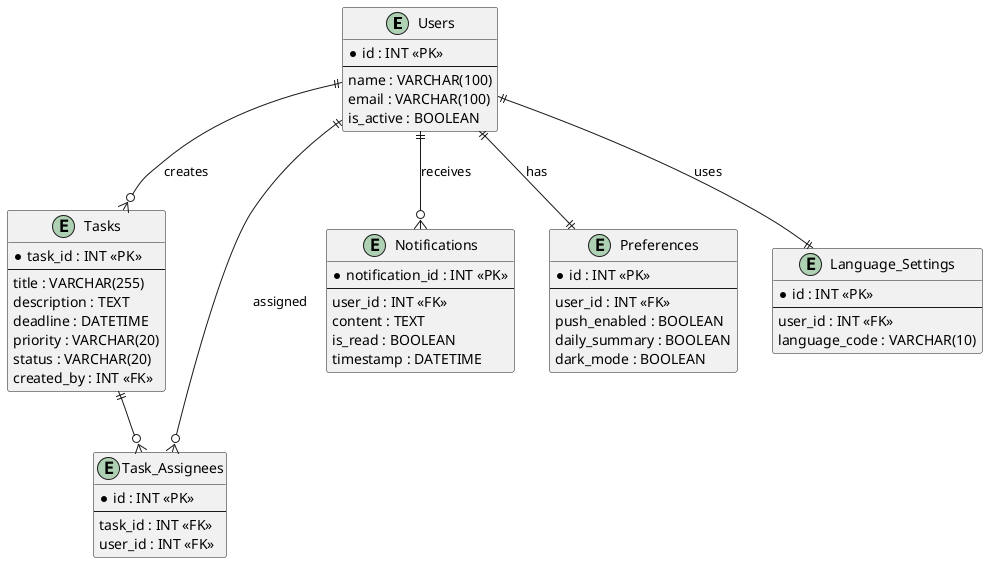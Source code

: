 @startuml
entity "Users" {
  *id : INT <<PK>>
  --
  name : VARCHAR(100)
  email : VARCHAR(100)
  is_active : BOOLEAN
}

entity "Tasks" {
  *task_id : INT <<PK>>
  --
  title : VARCHAR(255)
  description : TEXT
  deadline : DATETIME
  priority : VARCHAR(20)
  status : VARCHAR(20)
  created_by : INT <<FK>>
}

entity "Task_Assignees" {
  *id : INT <<PK>>
  --
  task_id : INT <<FK>>
  user_id : INT <<FK>>
}

entity "Notifications" {
  *notification_id : INT <<PK>>
  --
  user_id : INT <<FK>>
  content : TEXT
  is_read : BOOLEAN
  timestamp : DATETIME
}

entity "Preferences" {
  *id : INT <<PK>>
  --
  user_id : INT <<FK>>
  push_enabled : BOOLEAN
  daily_summary : BOOLEAN
  dark_mode : BOOLEAN
}

entity "Language_Settings" {
  *id : INT <<PK>>
  --
  user_id : INT <<FK>>
  language_code : VARCHAR(10)
}

Users ||--o{ Tasks : creates
Users ||--o{ Task_Assignees : assigned
Tasks ||--o{ Task_Assignees
Users ||--o{ Notifications : receives
Users ||--|| Preferences : has
Users ||--|| Language_Settings : uses
@enduml
